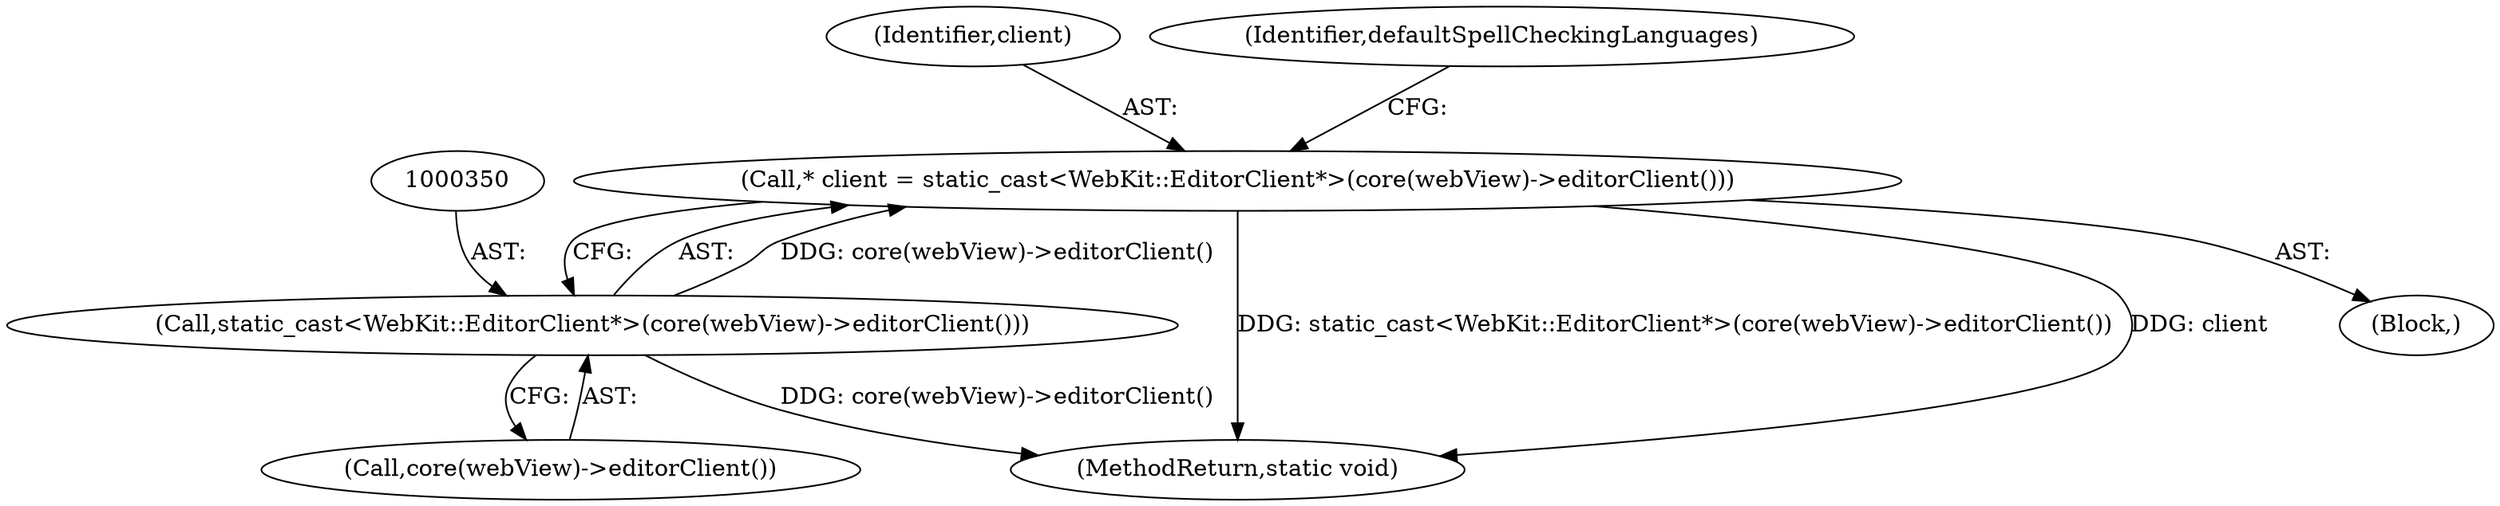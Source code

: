 digraph "1_Chrome_5a2de6455f565783c73e53eae2c8b953e7d48520_0@del" {
"1000347" [label="(Call,* client = static_cast<WebKit::EditorClient*>(core(webView)->editorClient()))"];
"1000349" [label="(Call,static_cast<WebKit::EditorClient*>(core(webView)->editorClient()))"];
"1000351" [label="(Call,core(webView)->editorClient())"];
"1000385" [label="(MethodReturn,static void)"];
"1000102" [label="(Block,)"];
"1000347" [label="(Call,* client = static_cast<WebKit::EditorClient*>(core(webView)->editorClient()))"];
"1000348" [label="(Identifier,client)"];
"1000353" [label="(Identifier,defaultSpellCheckingLanguages)"];
"1000349" [label="(Call,static_cast<WebKit::EditorClient*>(core(webView)->editorClient()))"];
"1000347" -> "1000102"  [label="AST: "];
"1000347" -> "1000349"  [label="CFG: "];
"1000348" -> "1000347"  [label="AST: "];
"1000349" -> "1000347"  [label="AST: "];
"1000353" -> "1000347"  [label="CFG: "];
"1000347" -> "1000385"  [label="DDG: static_cast<WebKit::EditorClient*>(core(webView)->editorClient())"];
"1000347" -> "1000385"  [label="DDG: client"];
"1000349" -> "1000347"  [label="DDG: core(webView)->editorClient()"];
"1000349" -> "1000351"  [label="CFG: "];
"1000350" -> "1000349"  [label="AST: "];
"1000351" -> "1000349"  [label="AST: "];
"1000349" -> "1000385"  [label="DDG: core(webView)->editorClient()"];
}
